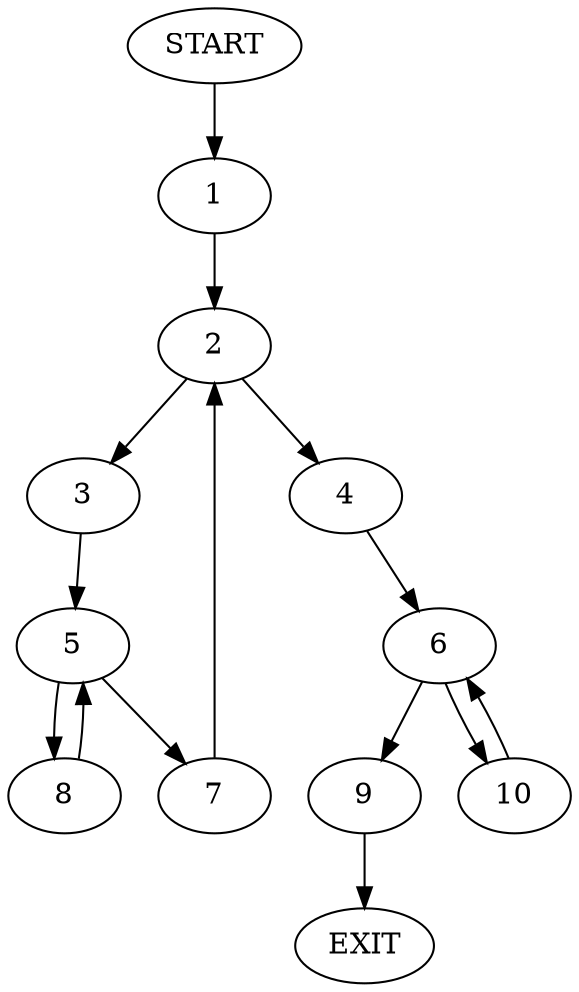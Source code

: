 digraph {
0 [label="START"]
11 [label="EXIT"]
0 -> 1
1 -> 2
2 -> 3
2 -> 4
3 -> 5
4 -> 6
5 -> 7
5 -> 8
8 -> 5
7 -> 2
6 -> 9
6 -> 10
9 -> 11
10 -> 6
}
